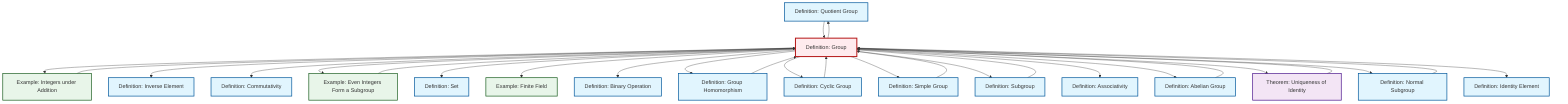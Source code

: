 graph TD
    classDef definition fill:#e1f5fe,stroke:#01579b,stroke-width:2px
    classDef theorem fill:#f3e5f5,stroke:#4a148c,stroke-width:2px
    classDef axiom fill:#fff3e0,stroke:#e65100,stroke-width:2px
    classDef example fill:#e8f5e9,stroke:#1b5e20,stroke-width:2px
    classDef current fill:#ffebee,stroke:#b71c1c,stroke-width:3px
    def-quotient-group["Definition: Quotient Group"]:::definition
    def-commutativity["Definition: Commutativity"]:::definition
    def-inverse-element["Definition: Inverse Element"]:::definition
    def-subgroup["Definition: Subgroup"]:::definition
    def-set["Definition: Set"]:::definition
    ex-integers-addition["Example: Integers under Addition"]:::example
    def-binary-operation["Definition: Binary Operation"]:::definition
    def-simple-group["Definition: Simple Group"]:::definition
    ex-finite-field["Example: Finite Field"]:::example
    ex-even-integers-subgroup["Example: Even Integers Form a Subgroup"]:::example
    def-associativity["Definition: Associativity"]:::definition
    def-abelian-group["Definition: Abelian Group"]:::definition
    def-identity-element["Definition: Identity Element"]:::definition
    def-group["Definition: Group"]:::definition
    def-homomorphism["Definition: Group Homomorphism"]:::definition
    def-cyclic-group["Definition: Cyclic Group"]:::definition
    thm-unique-identity["Theorem: Uniqueness of Identity"]:::theorem
    def-normal-subgroup["Definition: Normal Subgroup"]:::definition
    ex-even-integers-subgroup --> def-group
    def-group --> ex-integers-addition
    def-simple-group --> def-group
    ex-integers-addition --> def-group
    def-group --> def-inverse-element
    def-group --> def-commutativity
    def-group --> ex-even-integers-subgroup
    def-cyclic-group --> def-group
    def-group --> def-set
    def-abelian-group --> def-group
    def-homomorphism --> def-group
    def-group --> ex-finite-field
    def-group --> def-binary-operation
    def-group --> def-quotient-group
    def-quotient-group --> def-group
    def-group --> def-homomorphism
    def-group --> def-cyclic-group
    def-group --> def-simple-group
    def-group --> def-subgroup
    def-normal-subgroup --> def-group
    def-group --> def-associativity
    def-group --> def-abelian-group
    thm-unique-identity --> def-group
    def-group --> thm-unique-identity
    def-group --> def-normal-subgroup
    def-group --> def-identity-element
    def-subgroup --> def-group
    class def-group current